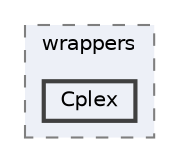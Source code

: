 digraph "/home/runner/work/idol/idol/lib/include/idol/mixed-integer/optimizers/wrappers/Cplex"
{
 // LATEX_PDF_SIZE
  bgcolor="transparent";
  edge [fontname=Helvetica,fontsize=10,labelfontname=Helvetica,labelfontsize=10];
  node [fontname=Helvetica,fontsize=10,shape=box,height=0.2,width=0.4];
  compound=true
  subgraph clusterdir_864648c1b2bc9fd24dce6a72aa8aaa25 {
    graph [ bgcolor="#edf0f7", pencolor="grey50", label="wrappers", fontname=Helvetica,fontsize=10 style="filled,dashed", URL="dir_864648c1b2bc9fd24dce6a72aa8aaa25.html",tooltip=""]
  dir_1826e267ed8bc8a42c3f3bec301b9868 [label="Cplex", fillcolor="#edf0f7", color="grey25", style="filled,bold", URL="dir_1826e267ed8bc8a42c3f3bec301b9868.html",tooltip=""];
  }
}
